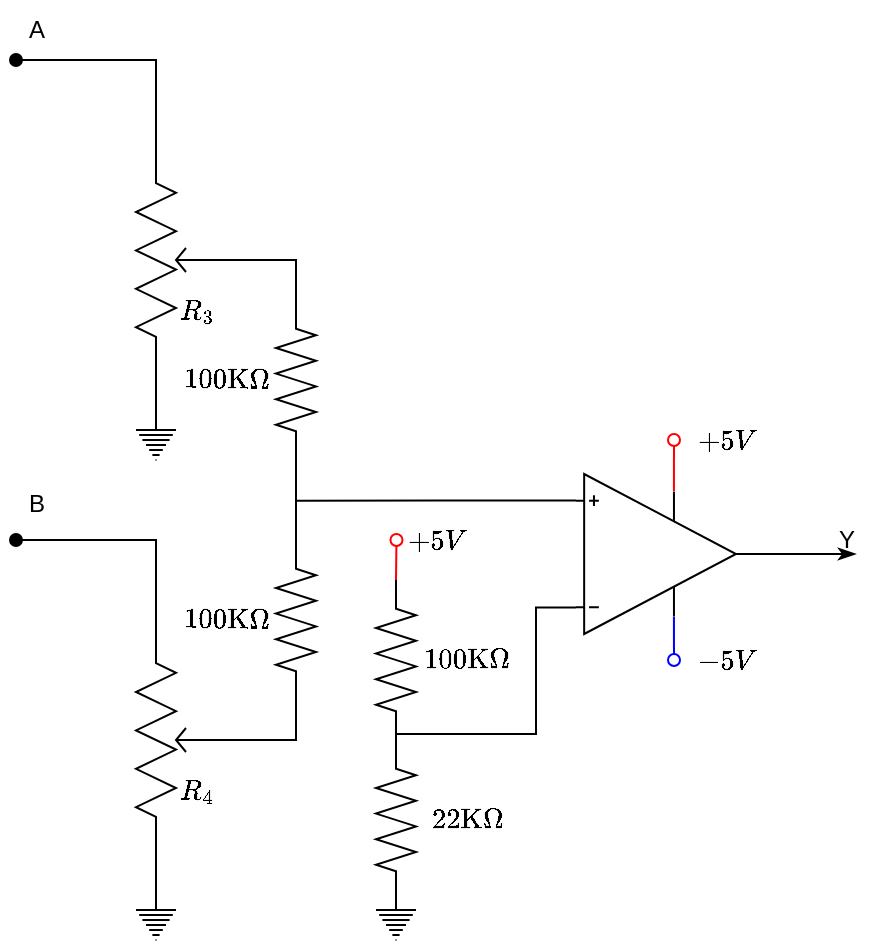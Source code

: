 <mxfile version="20.2.3" type="device"><diagram id="kPdxj1MCK1QVFRFVqoL_" name="第1頁"><mxGraphModel dx="1102" dy="937" grid="1" gridSize="10" guides="1" tooltips="1" connect="1" arrows="1" fold="1" page="1" pageScale="1" pageWidth="1169" pageHeight="827" math="1" shadow="0"><root><mxCell id="0"/><mxCell id="1" parent="0"/><mxCell id="JQZbvVflLiFFcXrGHMiL-2" style="edgeStyle=orthogonalEdgeStyle;rounded=0;orthogonalLoop=1;jettySize=auto;html=1;exitX=1;exitY=0.25;exitDx=0;exitDy=0;exitPerimeter=0;endArrow=oval;endFill=1;" parent="1" source="JQZbvVflLiFFcXrGHMiL-1" edge="1"><mxGeometry relative="1" as="geometry"><mxPoint x="260" y="160" as="targetPoint"/><Array as="points"><mxPoint x="330" y="160"/></Array></mxGeometry></mxCell><mxCell id="JQZbvVflLiFFcXrGHMiL-4" style="edgeStyle=orthogonalEdgeStyle;rounded=0;orthogonalLoop=1;jettySize=auto;html=1;exitX=0;exitY=0.25;exitDx=0;exitDy=0;exitPerimeter=0;entryX=0.5;entryY=0;entryDx=0;entryDy=0;entryPerimeter=0;endArrow=none;endFill=0;" parent="1" source="JQZbvVflLiFFcXrGHMiL-1" target="JQZbvVflLiFFcXrGHMiL-3" edge="1"><mxGeometry relative="1" as="geometry"/></mxCell><mxCell id="JQZbvVflLiFFcXrGHMiL-5" style="edgeStyle=orthogonalEdgeStyle;rounded=0;orthogonalLoop=1;jettySize=auto;html=1;exitX=0.5;exitY=1;exitDx=0;exitDy=0;exitPerimeter=0;endArrow=none;endFill=0;entryX=0;entryY=0.5;entryDx=0;entryDy=0;entryPerimeter=0;" parent="1" source="JQZbvVflLiFFcXrGHMiL-1" target="DetgA185HarR7zDp0Xns-1" edge="1"><mxGeometry relative="1" as="geometry"><mxPoint x="400" y="380" as="targetPoint"/><Array as="points"><mxPoint x="400" y="260"/></Array></mxGeometry></mxCell><mxCell id="JQZbvVflLiFFcXrGHMiL-1" value="" style="pointerEvents=1;verticalLabelPosition=bottom;shadow=0;dashed=0;align=center;html=1;verticalAlign=top;shape=mxgraph.electrical.resistors.potentiometer_2;direction=north;" parent="1" vertex="1"><mxGeometry x="320" y="200" width="40" height="120" as="geometry"/></mxCell><mxCell id="JQZbvVflLiFFcXrGHMiL-3" value="" style="pointerEvents=1;verticalLabelPosition=bottom;shadow=0;dashed=0;align=center;html=1;verticalAlign=top;shape=mxgraph.electrical.signal_sources.protective_earth;" parent="1" vertex="1"><mxGeometry x="320" y="340" width="20" height="20" as="geometry"/></mxCell><mxCell id="JQZbvVflLiFFcXrGHMiL-6" style="edgeStyle=orthogonalEdgeStyle;rounded=0;orthogonalLoop=1;jettySize=auto;html=1;exitX=1;exitY=0.25;exitDx=0;exitDy=0;exitPerimeter=0;endArrow=oval;endFill=1;" parent="1" source="JQZbvVflLiFFcXrGHMiL-9" edge="1"><mxGeometry relative="1" as="geometry"><mxPoint x="260" y="400" as="targetPoint"/><Array as="points"><mxPoint x="330" y="400"/></Array></mxGeometry></mxCell><mxCell id="JQZbvVflLiFFcXrGHMiL-7" style="edgeStyle=orthogonalEdgeStyle;rounded=0;orthogonalLoop=1;jettySize=auto;html=1;exitX=0;exitY=0.25;exitDx=0;exitDy=0;exitPerimeter=0;entryX=0.5;entryY=0;entryDx=0;entryDy=0;entryPerimeter=0;endArrow=none;endFill=0;" parent="1" source="JQZbvVflLiFFcXrGHMiL-9" target="JQZbvVflLiFFcXrGHMiL-10" edge="1"><mxGeometry relative="1" as="geometry"/></mxCell><mxCell id="JQZbvVflLiFFcXrGHMiL-9" value="" style="pointerEvents=1;verticalLabelPosition=bottom;shadow=0;dashed=0;align=center;html=1;verticalAlign=top;shape=mxgraph.electrical.resistors.potentiometer_2;direction=north;" parent="1" vertex="1"><mxGeometry x="320" y="440" width="40" height="120" as="geometry"/></mxCell><mxCell id="JQZbvVflLiFFcXrGHMiL-10" value="" style="pointerEvents=1;verticalLabelPosition=bottom;shadow=0;dashed=0;align=center;html=1;verticalAlign=top;shape=mxgraph.electrical.signal_sources.protective_earth;" parent="1" vertex="1"><mxGeometry x="320" y="580" width="20" height="20" as="geometry"/></mxCell><mxCell id="JQZbvVflLiFFcXrGHMiL-17" style="edgeStyle=orthogonalEdgeStyle;rounded=0;orthogonalLoop=1;jettySize=auto;html=1;exitX=0;exitY=0.165;exitDx=0;exitDy=0;exitPerimeter=0;entryX=0;entryY=0.5;entryDx=0;entryDy=0;entryPerimeter=0;endArrow=none;endFill=0;strokeColor=#000000;" parent="1" source="JQZbvVflLiFFcXrGHMiL-11" target="JQZbvVflLiFFcXrGHMiL-15" edge="1"><mxGeometry relative="1" as="geometry"><Array as="points"><mxPoint x="520" y="434"/><mxPoint x="520" y="497"/><mxPoint x="450" y="497"/></Array></mxGeometry></mxCell><mxCell id="JQZbvVflLiFFcXrGHMiL-20" style="edgeStyle=orthogonalEdgeStyle;rounded=0;orthogonalLoop=1;jettySize=auto;html=1;exitX=1;exitY=0.5;exitDx=0;exitDy=0;exitPerimeter=0;endArrow=classicThin;endFill=1;strokeColor=#000000;" parent="1" source="JQZbvVflLiFFcXrGHMiL-11" edge="1"><mxGeometry relative="1" as="geometry"><mxPoint x="680" y="407" as="targetPoint"/></mxGeometry></mxCell><mxCell id="JQZbvVflLiFFcXrGHMiL-21" style="edgeStyle=orthogonalEdgeStyle;rounded=0;orthogonalLoop=1;jettySize=auto;html=1;exitX=0;exitY=0.835;exitDx=0;exitDy=0;exitPerimeter=0;endArrow=none;endFill=0;strokeColor=#000000;" parent="1" source="JQZbvVflLiFFcXrGHMiL-11" edge="1"><mxGeometry relative="1" as="geometry"><mxPoint x="400" y="380.429" as="targetPoint"/></mxGeometry></mxCell><mxCell id="JQZbvVflLiFFcXrGHMiL-23" style="edgeStyle=orthogonalEdgeStyle;rounded=0;orthogonalLoop=1;jettySize=auto;html=1;exitX=0.612;exitY=0.11;exitDx=0;exitDy=0;exitPerimeter=0;endArrow=oval;endFill=0;strokeColor=#0000FF;" parent="1" source="JQZbvVflLiFFcXrGHMiL-11" edge="1"><mxGeometry relative="1" as="geometry"><mxPoint x="589" y="460" as="targetPoint"/></mxGeometry></mxCell><mxCell id="JQZbvVflLiFFcXrGHMiL-11" value="" style="verticalLabelPosition=bottom;shadow=0;dashed=0;align=center;html=1;verticalAlign=top;shape=mxgraph.electrical.abstract.operational_amp_1;flipV=1;" parent="1" vertex="1"><mxGeometry x="540" y="367" width="80" height="80" as="geometry"/></mxCell><mxCell id="JQZbvVflLiFFcXrGHMiL-14" style="edgeStyle=orthogonalEdgeStyle;rounded=0;orthogonalLoop=1;jettySize=auto;html=1;exitX=0;exitY=0.5;exitDx=0;exitDy=0;exitPerimeter=0;endArrow=oval;endFill=0;strokeColor=#FF0000;" parent="1" source="JQZbvVflLiFFcXrGHMiL-13" edge="1"><mxGeometry relative="1" as="geometry"><mxPoint x="450.238" y="400" as="targetPoint"/></mxGeometry></mxCell><mxCell id="JQZbvVflLiFFcXrGHMiL-13" value="" style="pointerEvents=1;verticalLabelPosition=bottom;shadow=0;dashed=0;align=center;html=1;verticalAlign=top;shape=mxgraph.electrical.resistors.resistor_2;direction=south;" parent="1" vertex="1"><mxGeometry x="440" y="420" width="20" height="80" as="geometry"/></mxCell><mxCell id="JQZbvVflLiFFcXrGHMiL-15" value="" style="pointerEvents=1;verticalLabelPosition=bottom;shadow=0;dashed=0;align=center;html=1;verticalAlign=top;shape=mxgraph.electrical.resistors.resistor_2;direction=south;" parent="1" vertex="1"><mxGeometry x="440" y="500" width="20" height="80" as="geometry"/></mxCell><mxCell id="JQZbvVflLiFFcXrGHMiL-16" value="" style="pointerEvents=1;verticalLabelPosition=bottom;shadow=0;dashed=0;align=center;html=1;verticalAlign=top;shape=mxgraph.electrical.signal_sources.protective_earth;" parent="1" vertex="1"><mxGeometry x="440" y="580" width="20" height="20" as="geometry"/></mxCell><mxCell id="JQZbvVflLiFFcXrGHMiL-18" value="A" style="text;html=1;align=center;verticalAlign=middle;resizable=0;points=[];autosize=1;strokeColor=none;fillColor=none;" parent="1" vertex="1"><mxGeometry x="255" y="130" width="30" height="30" as="geometry"/></mxCell><mxCell id="JQZbvVflLiFFcXrGHMiL-19" value="B" style="text;html=1;align=center;verticalAlign=middle;resizable=0;points=[];autosize=1;strokeColor=none;fillColor=none;" parent="1" vertex="1"><mxGeometry x="255" y="367" width="30" height="30" as="geometry"/></mxCell><mxCell id="JQZbvVflLiFFcXrGHMiL-22" style="edgeStyle=orthogonalEdgeStyle;rounded=0;orthogonalLoop=1;jettySize=auto;html=1;endArrow=oval;endFill=0;strokeColor=#FF0000;exitX=0.612;exitY=0.89;exitDx=0;exitDy=0;exitPerimeter=0;" parent="1" source="JQZbvVflLiFFcXrGHMiL-11" edge="1"><mxGeometry relative="1" as="geometry"><mxPoint x="589" y="350" as="targetPoint"/><mxPoint x="590" y="340" as="sourcePoint"/></mxGeometry></mxCell><mxCell id="JQZbvVflLiFFcXrGHMiL-24" value="$$\text{100K}\Omega$$" style="text;html=1;align=center;verticalAlign=middle;resizable=0;points=[];autosize=1;strokeColor=none;fillColor=none;" parent="1" vertex="1"><mxGeometry x="410" y="445" width="150" height="30" as="geometry"/></mxCell><mxCell id="JQZbvVflLiFFcXrGHMiL-25" value="$$\text{22K}\Omega$$" style="text;html=1;align=center;verticalAlign=middle;resizable=0;points=[];autosize=1;strokeColor=none;fillColor=none;" parent="1" vertex="1"><mxGeometry x="415" y="525" width="140" height="30" as="geometry"/></mxCell><mxCell id="JQZbvVflLiFFcXrGHMiL-26" value="$$+5V$$" style="text;html=1;align=center;verticalAlign=middle;resizable=0;points=[];autosize=1;strokeColor=none;fillColor=none;" parent="1" vertex="1"><mxGeometry x="435" y="385" width="70" height="30" as="geometry"/></mxCell><mxCell id="JQZbvVflLiFFcXrGHMiL-27" value="$$+5V$$" style="text;html=1;align=center;verticalAlign=middle;resizable=0;points=[];autosize=1;strokeColor=none;fillColor=none;" parent="1" vertex="1"><mxGeometry x="580" y="335" width="70" height="30" as="geometry"/></mxCell><mxCell id="JQZbvVflLiFFcXrGHMiL-28" value="$$-5V$$" style="text;html=1;align=center;verticalAlign=middle;resizable=0;points=[];autosize=1;strokeColor=none;fillColor=none;" parent="1" vertex="1"><mxGeometry x="580" y="445" width="70" height="30" as="geometry"/></mxCell><mxCell id="JQZbvVflLiFFcXrGHMiL-29" value="$$R_\text{3}$$" style="text;html=1;align=center;verticalAlign=middle;resizable=0;points=[];autosize=1;strokeColor=none;fillColor=none;" parent="1" vertex="1"><mxGeometry x="300" y="270" width="100" height="30" as="geometry"/></mxCell><mxCell id="JQZbvVflLiFFcXrGHMiL-30" value="$$R_\text{4}$$" style="text;html=1;align=center;verticalAlign=middle;resizable=0;points=[];autosize=1;strokeColor=none;fillColor=none;" parent="1" vertex="1"><mxGeometry x="300" y="510" width="100" height="30" as="geometry"/></mxCell><mxCell id="DetgA185HarR7zDp0Xns-1" value="" style="pointerEvents=1;verticalLabelPosition=bottom;shadow=0;dashed=0;align=center;html=1;verticalAlign=top;shape=mxgraph.electrical.resistors.resistor_2;direction=south;" parent="1" vertex="1"><mxGeometry x="390" y="280" width="20" height="80" as="geometry"/></mxCell><mxCell id="DetgA185HarR7zDp0Xns-4" style="edgeStyle=orthogonalEdgeStyle;rounded=0;orthogonalLoop=1;jettySize=auto;html=1;exitX=1;exitY=0.5;exitDx=0;exitDy=0;exitPerimeter=0;endArrow=none;endFill=0;" parent="1" source="DetgA185HarR7zDp0Xns-2" target="JQZbvVflLiFFcXrGHMiL-9" edge="1"><mxGeometry relative="1" as="geometry"><Array as="points"><mxPoint x="380" y="500"/><mxPoint x="380" y="500"/></Array></mxGeometry></mxCell><mxCell id="DetgA185HarR7zDp0Xns-5" style="edgeStyle=orthogonalEdgeStyle;rounded=0;orthogonalLoop=1;jettySize=auto;html=1;exitX=0;exitY=0.5;exitDx=0;exitDy=0;exitPerimeter=0;entryX=1;entryY=0.5;entryDx=0;entryDy=0;entryPerimeter=0;endArrow=none;endFill=0;" parent="1" source="DetgA185HarR7zDp0Xns-2" target="DetgA185HarR7zDp0Xns-1" edge="1"><mxGeometry relative="1" as="geometry"/></mxCell><mxCell id="DetgA185HarR7zDp0Xns-2" value="" style="pointerEvents=1;verticalLabelPosition=bottom;shadow=0;dashed=0;align=center;html=1;verticalAlign=top;shape=mxgraph.electrical.resistors.resistor_2;direction=south;" parent="1" vertex="1"><mxGeometry x="390" y="400" width="20" height="80" as="geometry"/></mxCell><mxCell id="DetgA185HarR7zDp0Xns-6" value="$$\text{100K}\Omega$$" style="text;html=1;align=center;verticalAlign=middle;resizable=0;points=[];autosize=1;strokeColor=none;fillColor=none;rotation=1;" parent="1" vertex="1"><mxGeometry x="290" y="305" width="150" height="30" as="geometry"/></mxCell><mxCell id="DetgA185HarR7zDp0Xns-9" value="$$\text{100K}\Omega$$" style="text;html=1;align=center;verticalAlign=middle;resizable=0;points=[];autosize=1;strokeColor=none;fillColor=none;rotation=1;" parent="1" vertex="1"><mxGeometry x="290" y="425" width="150" height="30" as="geometry"/></mxCell><mxCell id="323zqFDU46jKcf4wQbKP-1" value="Y" style="text;html=1;align=center;verticalAlign=middle;resizable=0;points=[];autosize=1;strokeColor=none;fillColor=none;" parent="1" vertex="1"><mxGeometry x="660" y="385" width="30" height="30" as="geometry"/></mxCell></root></mxGraphModel></diagram></mxfile>